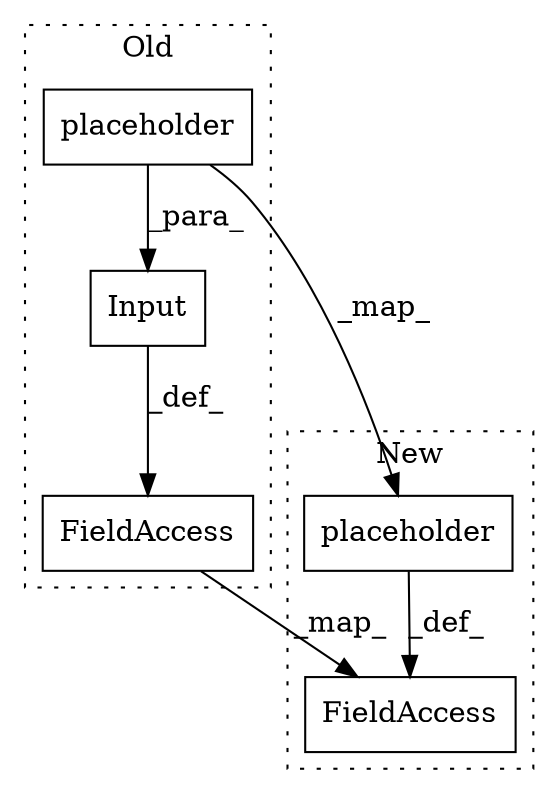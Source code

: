 digraph G {
subgraph cluster0 {
1 [label="placeholder" a="32" s="1920,2004" l="12,1" shape="box"];
3 [label="Input" a="32" s="1903,2005" l="6,1" shape="box"];
5 [label="FieldAccess" a="22" s="1872" l="30" shape="box"];
label = "Old";
style="dotted";
}
subgraph cluster1 {
2 [label="placeholder" a="32" s="1977,2061" l="12,1" shape="box"];
4 [label="FieldAccess" a="22" s="1935" l="30" shape="box"];
label = "New";
style="dotted";
}
1 -> 2 [label="_map_"];
1 -> 3 [label="_para_"];
2 -> 4 [label="_def_"];
3 -> 5 [label="_def_"];
5 -> 4 [label="_map_"];
}